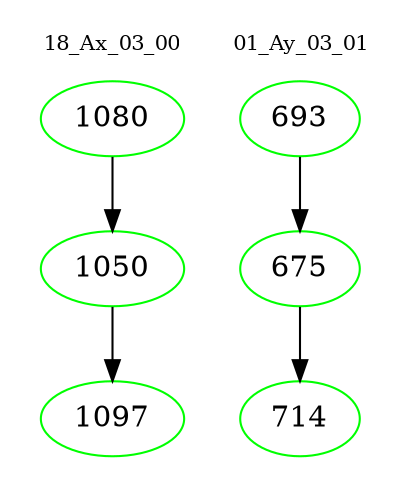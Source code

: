 digraph{
subgraph cluster_0 {
color = white
label = "18_Ax_03_00";
fontsize=10;
T0_1080 [label="1080", color="green"]
T0_1080 -> T0_1050 [color="black"]
T0_1050 [label="1050", color="green"]
T0_1050 -> T0_1097 [color="black"]
T0_1097 [label="1097", color="green"]
}
subgraph cluster_1 {
color = white
label = "01_Ay_03_01";
fontsize=10;
T1_693 [label="693", color="green"]
T1_693 -> T1_675 [color="black"]
T1_675 [label="675", color="green"]
T1_675 -> T1_714 [color="black"]
T1_714 [label="714", color="green"]
}
}
